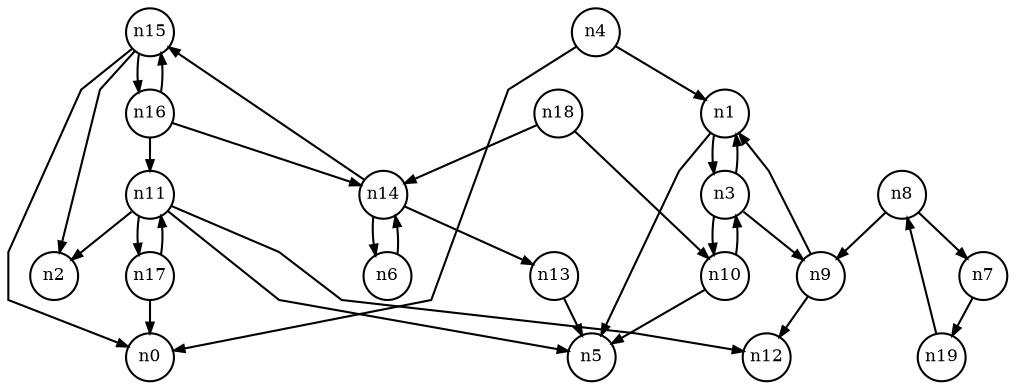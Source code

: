 digraph G{
splines=polyline;
ranksep=0.22;
nodesep=0.22;
nodesize=0.16;
fontsize=8
edge [arrowsize=0.5]
node [fontsize=8 shape=circle width=0.32 fixedsize=shape];

n1 -> n5
n1 -> n3
n3 -> n1
n3 -> n9
n3 -> n10
n9 -> n1
n9 -> n12
n10 -> n5
n10 -> n3
n4 -> n0
n4 -> n1
n14 -> n13
n14 -> n15
n14 -> n6
n6 -> n14
n7 -> n19
n8 -> n7
n8 -> n9
n11 -> n2
n11 -> n5
n11 -> n12
n11 -> n17
n13 -> n5
n15 -> n0
n15 -> n2
n15 -> n16
n16 -> n11
n16 -> n14
n16 -> n15
n17 -> n0
n17 -> n11
n18 -> n10
n18 -> n14
n19 -> n8
}
